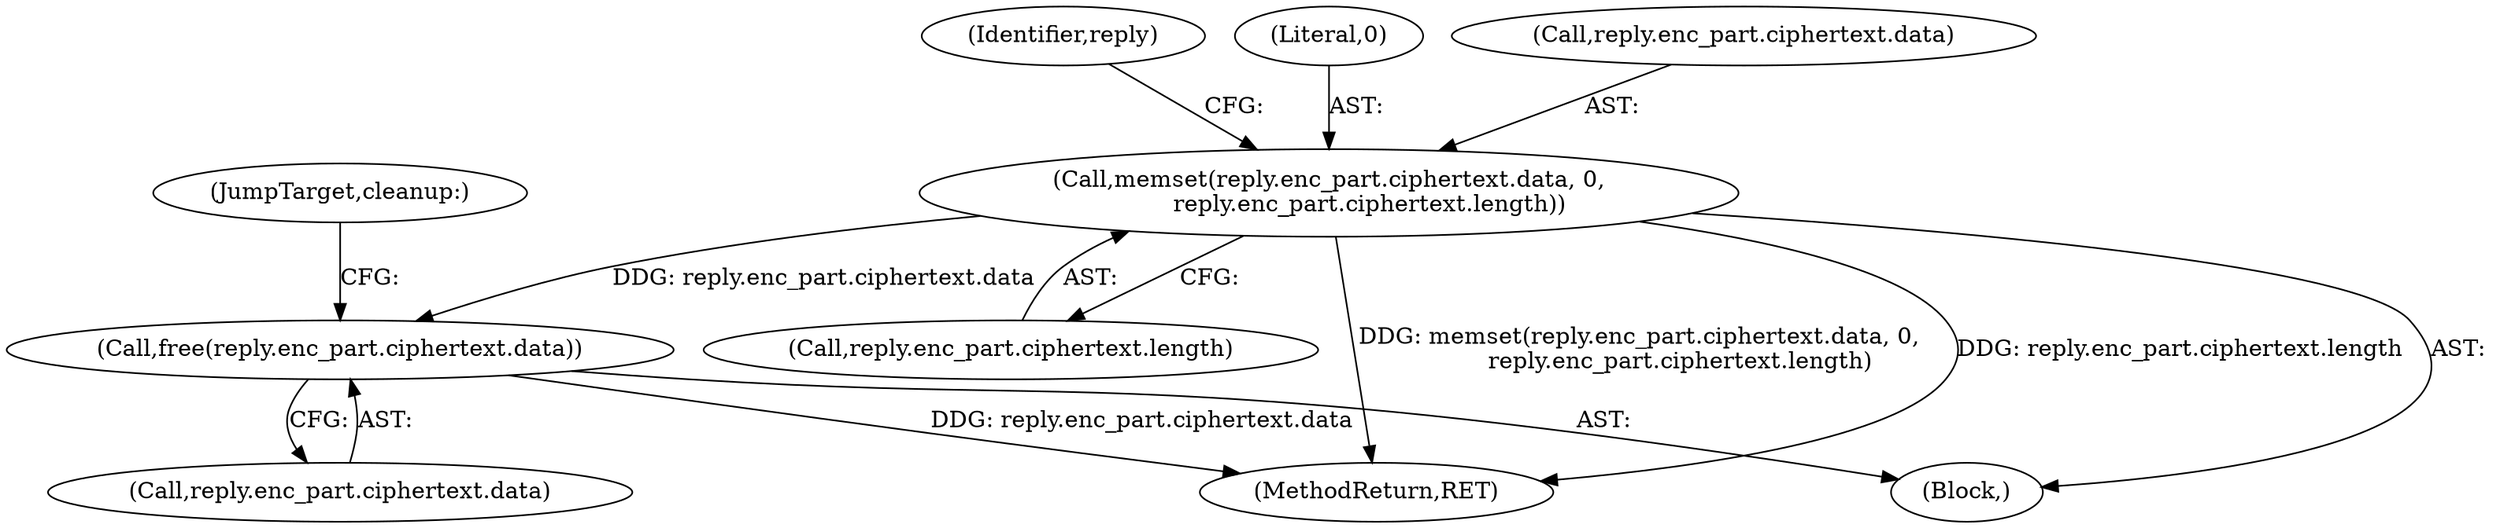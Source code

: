 digraph "0_krb5_ffb35baac6981f9e8914f8f3bffd37f284b85970_0@API" {
"1002232" [label="(Call,memset(reply.enc_part.ciphertext.data, 0,\n           reply.enc_part.ciphertext.length))"];
"1002248" [label="(Call,free(reply.enc_part.ciphertext.data))"];
"1002252" [label="(Identifier,reply)"];
"1002240" [label="(Literal,0)"];
"1002233" [label="(Call,reply.enc_part.ciphertext.data)"];
"1002497" [label="(MethodReturn,RET)"];
"1002232" [label="(Call,memset(reply.enc_part.ciphertext.data, 0,\n           reply.enc_part.ciphertext.length))"];
"1002241" [label="(Call,reply.enc_part.ciphertext.length)"];
"1002249" [label="(Call,reply.enc_part.ciphertext.data)"];
"1002248" [label="(Call,free(reply.enc_part.ciphertext.data))"];
"1002256" [label="(JumpTarget,cleanup:)"];
"1000171" [label="(Block,)"];
"1002232" -> "1000171"  [label="AST: "];
"1002232" -> "1002241"  [label="CFG: "];
"1002233" -> "1002232"  [label="AST: "];
"1002240" -> "1002232"  [label="AST: "];
"1002241" -> "1002232"  [label="AST: "];
"1002252" -> "1002232"  [label="CFG: "];
"1002232" -> "1002497"  [label="DDG: reply.enc_part.ciphertext.length"];
"1002232" -> "1002497"  [label="DDG: memset(reply.enc_part.ciphertext.data, 0,\n           reply.enc_part.ciphertext.length)"];
"1002232" -> "1002248"  [label="DDG: reply.enc_part.ciphertext.data"];
"1002248" -> "1000171"  [label="AST: "];
"1002248" -> "1002249"  [label="CFG: "];
"1002249" -> "1002248"  [label="AST: "];
"1002256" -> "1002248"  [label="CFG: "];
"1002248" -> "1002497"  [label="DDG: reply.enc_part.ciphertext.data"];
}
